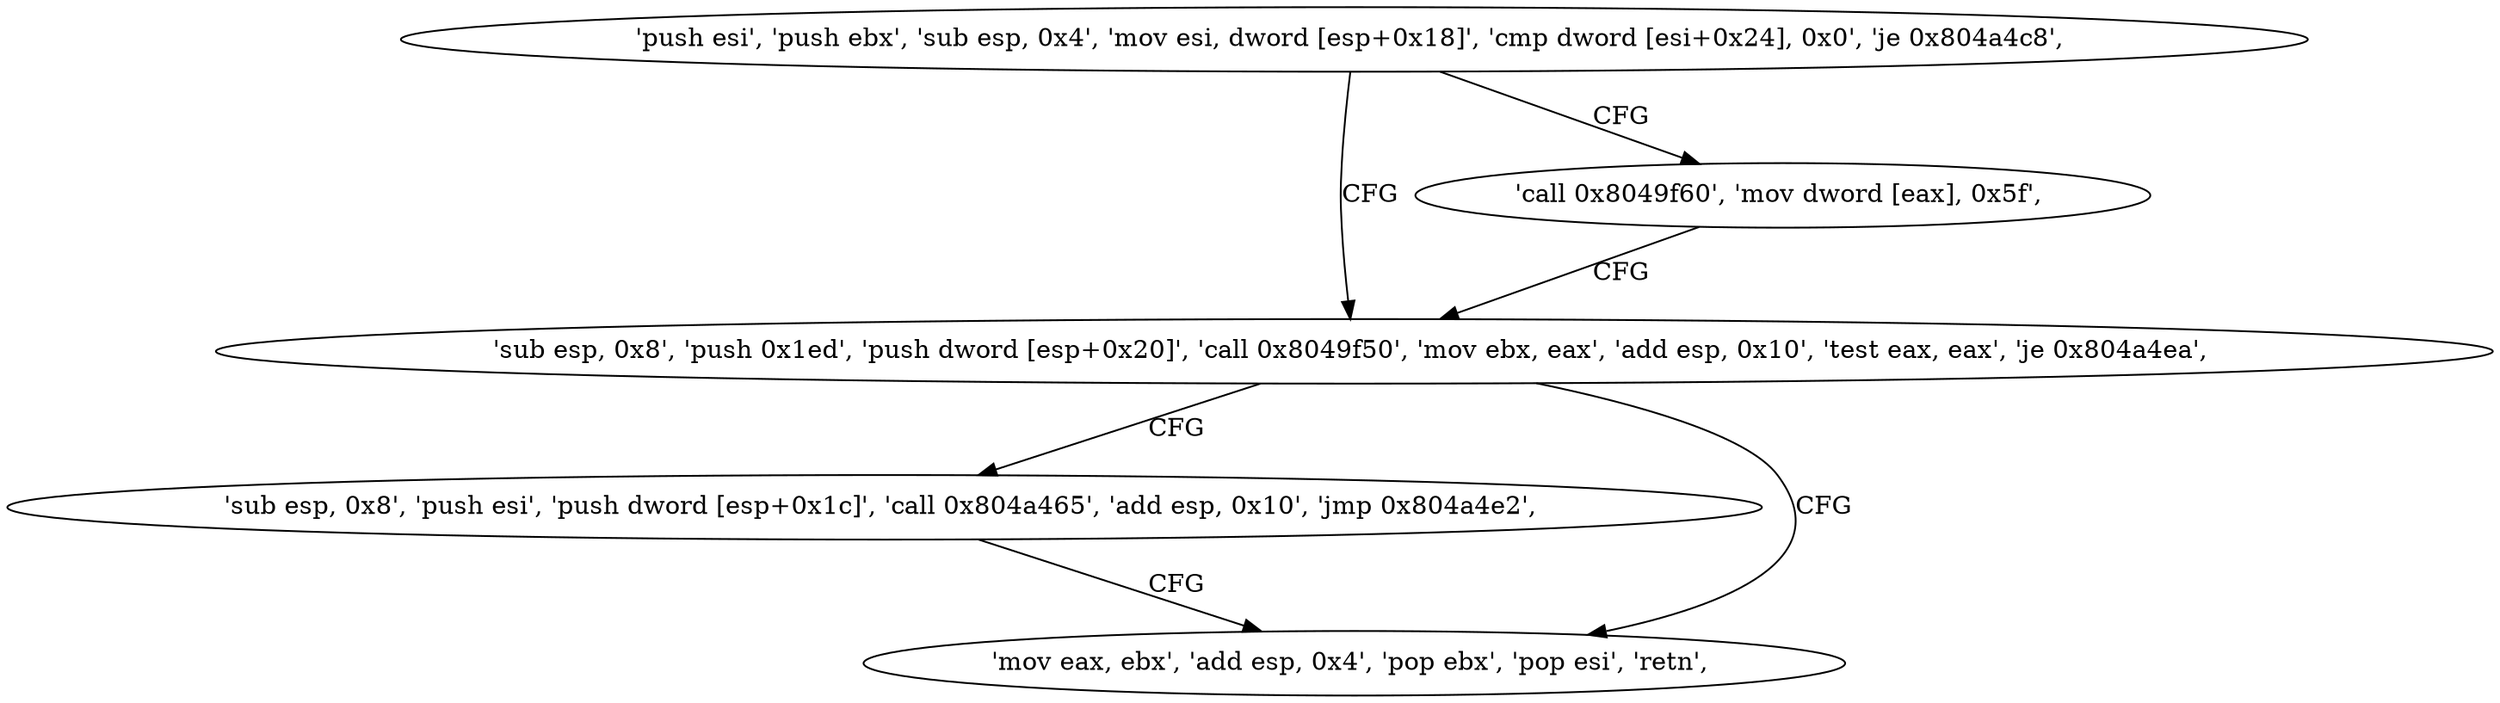 digraph "func" {
"134522030" [label = "'push esi', 'push ebx', 'sub esp, 0x4', 'mov esi, dword [esp+0x18]', 'cmp dword [esi+0x24], 0x0', 'je 0x804a4c8', " ]
"134522056" [label = "'sub esp, 0x8', 'push 0x1ed', 'push dword [esp+0x20]', 'call 0x8049f50', 'mov ebx, eax', 'add esp, 0x10', 'test eax, eax', 'je 0x804a4ea', " ]
"134522045" [label = "'call 0x8049f60', 'mov dword [eax], 0x5f', " ]
"134522090" [label = "'sub esp, 0x8', 'push esi', 'push dword [esp+0x1c]', 'call 0x804a465', 'add esp, 0x10', 'jmp 0x804a4e2', " ]
"134522082" [label = "'mov eax, ebx', 'add esp, 0x4', 'pop ebx', 'pop esi', 'retn', " ]
"134522030" -> "134522056" [ label = "CFG" ]
"134522030" -> "134522045" [ label = "CFG" ]
"134522056" -> "134522090" [ label = "CFG" ]
"134522056" -> "134522082" [ label = "CFG" ]
"134522045" -> "134522056" [ label = "CFG" ]
"134522090" -> "134522082" [ label = "CFG" ]
}
